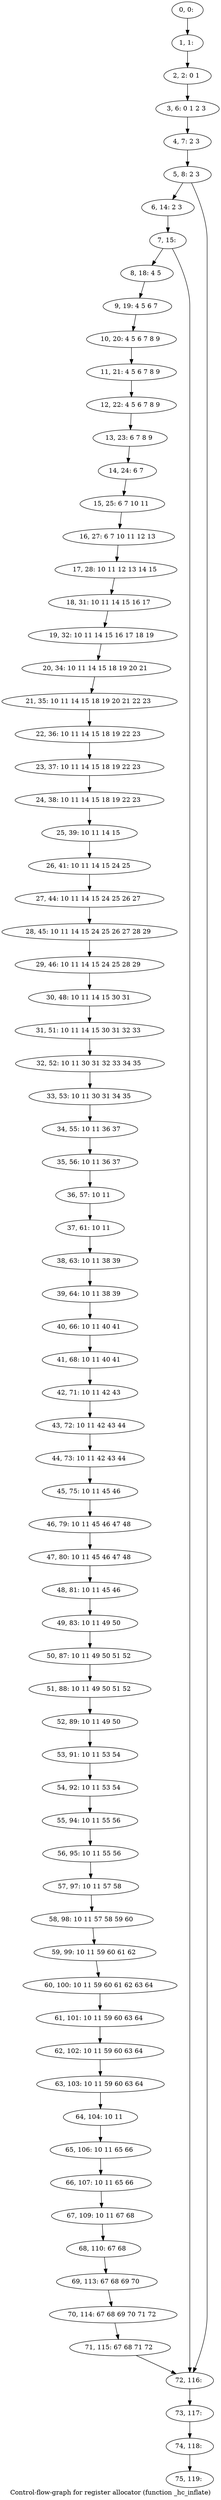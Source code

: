 digraph G {
graph [label="Control-flow-graph for register allocator (function _hc_inflate)"]
0[label="0, 0: "];
1[label="1, 1: "];
2[label="2, 2: 0 1 "];
3[label="3, 6: 0 1 2 3 "];
4[label="4, 7: 2 3 "];
5[label="5, 8: 2 3 "];
6[label="6, 14: 2 3 "];
7[label="7, 15: "];
8[label="8, 18: 4 5 "];
9[label="9, 19: 4 5 6 7 "];
10[label="10, 20: 4 5 6 7 8 9 "];
11[label="11, 21: 4 5 6 7 8 9 "];
12[label="12, 22: 4 5 6 7 8 9 "];
13[label="13, 23: 6 7 8 9 "];
14[label="14, 24: 6 7 "];
15[label="15, 25: 6 7 10 11 "];
16[label="16, 27: 6 7 10 11 12 13 "];
17[label="17, 28: 10 11 12 13 14 15 "];
18[label="18, 31: 10 11 14 15 16 17 "];
19[label="19, 32: 10 11 14 15 16 17 18 19 "];
20[label="20, 34: 10 11 14 15 18 19 20 21 "];
21[label="21, 35: 10 11 14 15 18 19 20 21 22 23 "];
22[label="22, 36: 10 11 14 15 18 19 22 23 "];
23[label="23, 37: 10 11 14 15 18 19 22 23 "];
24[label="24, 38: 10 11 14 15 18 19 22 23 "];
25[label="25, 39: 10 11 14 15 "];
26[label="26, 41: 10 11 14 15 24 25 "];
27[label="27, 44: 10 11 14 15 24 25 26 27 "];
28[label="28, 45: 10 11 14 15 24 25 26 27 28 29 "];
29[label="29, 46: 10 11 14 15 24 25 28 29 "];
30[label="30, 48: 10 11 14 15 30 31 "];
31[label="31, 51: 10 11 14 15 30 31 32 33 "];
32[label="32, 52: 10 11 30 31 32 33 34 35 "];
33[label="33, 53: 10 11 30 31 34 35 "];
34[label="34, 55: 10 11 36 37 "];
35[label="35, 56: 10 11 36 37 "];
36[label="36, 57: 10 11 "];
37[label="37, 61: 10 11 "];
38[label="38, 63: 10 11 38 39 "];
39[label="39, 64: 10 11 38 39 "];
40[label="40, 66: 10 11 40 41 "];
41[label="41, 68: 10 11 40 41 "];
42[label="42, 71: 10 11 42 43 "];
43[label="43, 72: 10 11 42 43 44 "];
44[label="44, 73: 10 11 42 43 44 "];
45[label="45, 75: 10 11 45 46 "];
46[label="46, 79: 10 11 45 46 47 48 "];
47[label="47, 80: 10 11 45 46 47 48 "];
48[label="48, 81: 10 11 45 46 "];
49[label="49, 83: 10 11 49 50 "];
50[label="50, 87: 10 11 49 50 51 52 "];
51[label="51, 88: 10 11 49 50 51 52 "];
52[label="52, 89: 10 11 49 50 "];
53[label="53, 91: 10 11 53 54 "];
54[label="54, 92: 10 11 53 54 "];
55[label="55, 94: 10 11 55 56 "];
56[label="56, 95: 10 11 55 56 "];
57[label="57, 97: 10 11 57 58 "];
58[label="58, 98: 10 11 57 58 59 60 "];
59[label="59, 99: 10 11 59 60 61 62 "];
60[label="60, 100: 10 11 59 60 61 62 63 64 "];
61[label="61, 101: 10 11 59 60 63 64 "];
62[label="62, 102: 10 11 59 60 63 64 "];
63[label="63, 103: 10 11 59 60 63 64 "];
64[label="64, 104: 10 11 "];
65[label="65, 106: 10 11 65 66 "];
66[label="66, 107: 10 11 65 66 "];
67[label="67, 109: 10 11 67 68 "];
68[label="68, 110: 67 68 "];
69[label="69, 113: 67 68 69 70 "];
70[label="70, 114: 67 68 69 70 71 72 "];
71[label="71, 115: 67 68 71 72 "];
72[label="72, 116: "];
73[label="73, 117: "];
74[label="74, 118: "];
75[label="75, 119: "];
0->1 ;
1->2 ;
2->3 ;
3->4 ;
4->5 ;
5->6 ;
5->72 ;
6->7 ;
7->8 ;
7->72 ;
8->9 ;
9->10 ;
10->11 ;
11->12 ;
12->13 ;
13->14 ;
14->15 ;
15->16 ;
16->17 ;
17->18 ;
18->19 ;
19->20 ;
20->21 ;
21->22 ;
22->23 ;
23->24 ;
24->25 ;
25->26 ;
26->27 ;
27->28 ;
28->29 ;
29->30 ;
30->31 ;
31->32 ;
32->33 ;
33->34 ;
34->35 ;
35->36 ;
36->37 ;
37->38 ;
38->39 ;
39->40 ;
40->41 ;
41->42 ;
42->43 ;
43->44 ;
44->45 ;
45->46 ;
46->47 ;
47->48 ;
48->49 ;
49->50 ;
50->51 ;
51->52 ;
52->53 ;
53->54 ;
54->55 ;
55->56 ;
56->57 ;
57->58 ;
58->59 ;
59->60 ;
60->61 ;
61->62 ;
62->63 ;
63->64 ;
64->65 ;
65->66 ;
66->67 ;
67->68 ;
68->69 ;
69->70 ;
70->71 ;
71->72 ;
72->73 ;
73->74 ;
74->75 ;
}
